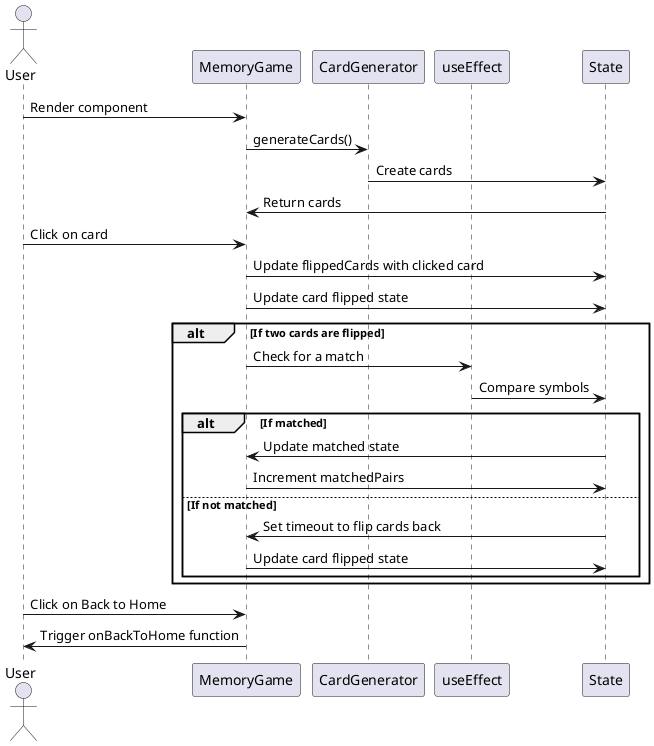 
@startuml
actor User
participant MemoryGame
participant CardGenerator
participant useEffect
participant State

User -> MemoryGame: Render component
MemoryGame -> CardGenerator: generateCards()
CardGenerator -> State: Create cards
State -> MemoryGame: Return cards

User -> MemoryGame: Click on card
MemoryGame -> State: Update flippedCards with clicked card
MemoryGame -> State: Update card flipped state

alt If two cards are flipped
    MemoryGame -> useEffect: Check for a match
    useEffect -> State: Compare symbols
    alt If matched
        State -> MemoryGame: Update matched state
        MemoryGame -> State: Increment matchedPairs
    else If not matched
        State -> MemoryGame: Set timeout to flip cards back
        MemoryGame -> State: Update card flipped state
    end
end

User -> MemoryGame: Click on Back to Home
MemoryGame -> User: Trigger onBackToHome function
@enduml

